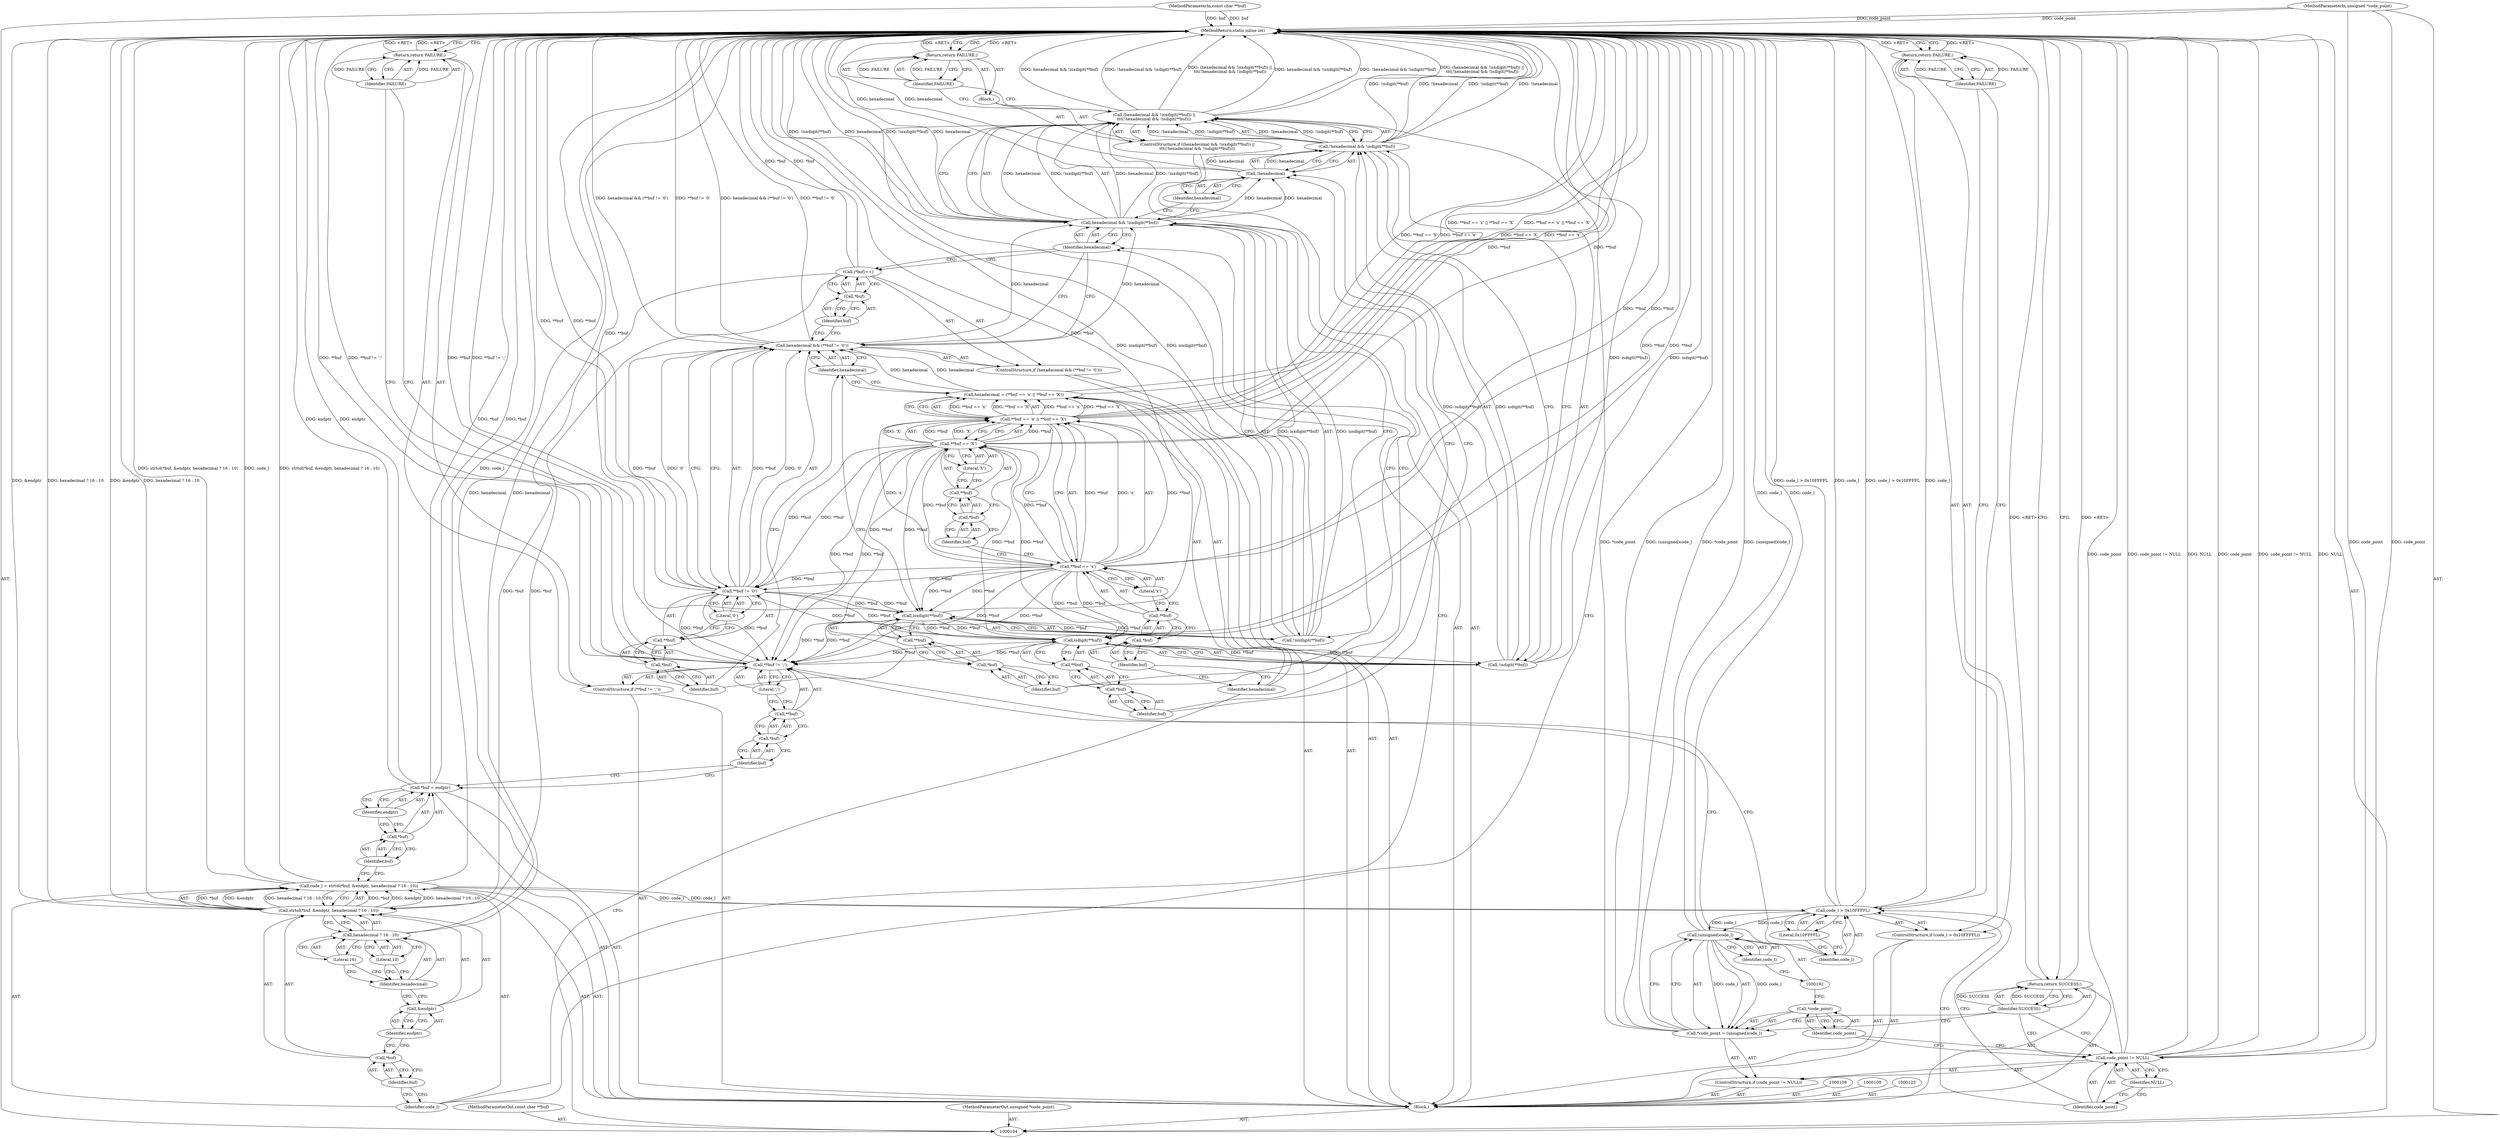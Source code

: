 digraph "0_php-src_0da8b8b801f9276359262f1ef8274c7812d3dfda?w=1_8" {
"1000196" [label="(MethodReturn,static inline int)"];
"1000105" [label="(MethodParameterIn,const char **buf)"];
"1000278" [label="(MethodParameterOut,const char **buf)"];
"1000106" [label="(MethodParameterIn,unsigned *code_point)"];
"1000279" [label="(MethodParameterOut,unsigned *code_point)"];
"1000135" [label="(ControlStructure,if ((hexadecimal && !isxdigit(**buf)) ||\n\t\t\t(!hexadecimal && !isdigit(**buf))))"];
"1000139" [label="(Call,!isxdigit(**buf))"];
"1000140" [label="(Call,isxdigit(**buf))"];
"1000141" [label="(Call,**buf)"];
"1000142" [label="(Call,*buf)"];
"1000143" [label="(Identifier,buf)"];
"1000136" [label="(Call,(hexadecimal && !isxdigit(**buf)) ||\n\t\t\t(!hexadecimal && !isdigit(**buf)))"];
"1000137" [label="(Call,hexadecimal && !isxdigit(**buf))"];
"1000138" [label="(Identifier,hexadecimal)"];
"1000147" [label="(Call,!isdigit(**buf))"];
"1000148" [label="(Call,isdigit(**buf))"];
"1000149" [label="(Call,**buf)"];
"1000150" [label="(Call,*buf)"];
"1000151" [label="(Identifier,buf)"];
"1000152" [label="(Block,)"];
"1000144" [label="(Call,!hexadecimal && !isdigit(**buf))"];
"1000145" [label="(Call,!hexadecimal)"];
"1000146" [label="(Identifier,hexadecimal)"];
"1000153" [label="(Return,return FAILURE;)"];
"1000154" [label="(Identifier,FAILURE)"];
"1000155" [label="(Call,code_l = strtol(*buf, &endptr, hexadecimal ? 16 : 10))"];
"1000156" [label="(Identifier,code_l)"];
"1000157" [label="(Call,strtol(*buf, &endptr, hexadecimal ? 16 : 10))"];
"1000158" [label="(Call,*buf)"];
"1000159" [label="(Identifier,buf)"];
"1000160" [label="(Call,&endptr)"];
"1000161" [label="(Identifier,endptr)"];
"1000162" [label="(Call,hexadecimal ? 16 : 10)"];
"1000163" [label="(Identifier,hexadecimal)"];
"1000164" [label="(Literal,16)"];
"1000165" [label="(Literal,10)"];
"1000166" [label="(Call,*buf = endptr)"];
"1000167" [label="(Call,*buf)"];
"1000168" [label="(Identifier,buf)"];
"1000169" [label="(Identifier,endptr)"];
"1000107" [label="(Block,)"];
"1000170" [label="(ControlStructure,if (**buf != ';'))"];
"1000175" [label="(Literal,';')"];
"1000171" [label="(Call,**buf != ';')"];
"1000172" [label="(Call,**buf)"];
"1000173" [label="(Call,*buf)"];
"1000174" [label="(Identifier,buf)"];
"1000176" [label="(Return,return FAILURE;)"];
"1000177" [label="(Identifier,FAILURE)"];
"1000178" [label="(ControlStructure,if (code_l > 0x10FFFFL))"];
"1000181" [label="(Literal,0x10FFFFL)"];
"1000179" [label="(Call,code_l > 0x10FFFFL)"];
"1000180" [label="(Identifier,code_l)"];
"1000182" [label="(Return,return FAILURE;)"];
"1000183" [label="(Identifier,FAILURE)"];
"1000184" [label="(ControlStructure,if (code_point != NULL))"];
"1000187" [label="(Identifier,NULL)"];
"1000185" [label="(Call,code_point != NULL)"];
"1000186" [label="(Identifier,code_point)"];
"1000191" [label="(Call,(unsigned)code_l)"];
"1000188" [label="(Call,*code_point = (unsigned)code_l)"];
"1000189" [label="(Call,*code_point)"];
"1000193" [label="(Identifier,code_l)"];
"1000190" [label="(Identifier,code_point)"];
"1000194" [label="(Return,return SUCCESS;)"];
"1000195" [label="(Identifier,SUCCESS)"];
"1000112" [label="(Call,**buf == 'x' || **buf == 'X')"];
"1000113" [label="(Call,**buf == 'x')"];
"1000114" [label="(Call,**buf)"];
"1000115" [label="(Call,*buf)"];
"1000116" [label="(Identifier,buf)"];
"1000117" [label="(Literal,'x')"];
"1000118" [label="(Call,**buf == 'X')"];
"1000119" [label="(Call,**buf)"];
"1000120" [label="(Call,*buf)"];
"1000121" [label="(Identifier,buf)"];
"1000122" [label="(Literal,'X')"];
"1000110" [label="(Call,hexadecimal = (**buf == 'x' || **buf == 'X'))"];
"1000111" [label="(Identifier,hexadecimal)"];
"1000124" [label="(ControlStructure,if (hexadecimal && (**buf != '\0')))"];
"1000127" [label="(Call,**buf != '\0')"];
"1000128" [label="(Call,**buf)"];
"1000129" [label="(Call,*buf)"];
"1000130" [label="(Identifier,buf)"];
"1000131" [label="(Literal,'\0')"];
"1000125" [label="(Call,hexadecimal && (**buf != '\0'))"];
"1000126" [label="(Identifier,hexadecimal)"];
"1000132" [label="(Call,(*buf)++)"];
"1000133" [label="(Call,*buf)"];
"1000134" [label="(Identifier,buf)"];
"1000196" -> "1000104"  [label="AST: "];
"1000196" -> "1000153"  [label="CFG: "];
"1000196" -> "1000176"  [label="CFG: "];
"1000196" -> "1000182"  [label="CFG: "];
"1000196" -> "1000194"  [label="CFG: "];
"1000153" -> "1000196"  [label="DDG: <RET>"];
"1000194" -> "1000196"  [label="DDG: <RET>"];
"1000185" -> "1000196"  [label="DDG: code_point"];
"1000185" -> "1000196"  [label="DDG: code_point != NULL"];
"1000185" -> "1000196"  [label="DDG: NULL"];
"1000125" -> "1000196"  [label="DDG: hexadecimal && (**buf != '\0')"];
"1000125" -> "1000196"  [label="DDG: **buf != '\0'"];
"1000166" -> "1000196"  [label="DDG: endptr"];
"1000166" -> "1000196"  [label="DDG: *buf"];
"1000155" -> "1000196"  [label="DDG: strtol(*buf, &endptr, hexadecimal ? 16 : 10)"];
"1000155" -> "1000196"  [label="DDG: code_l"];
"1000179" -> "1000196"  [label="DDG: code_l > 0x10FFFFL"];
"1000179" -> "1000196"  [label="DDG: code_l"];
"1000105" -> "1000196"  [label="DDG: buf"];
"1000112" -> "1000196"  [label="DDG: **buf == 'X'"];
"1000112" -> "1000196"  [label="DDG: **buf == 'x'"];
"1000118" -> "1000196"  [label="DDG: **buf"];
"1000144" -> "1000196"  [label="DDG: !isdigit(**buf)"];
"1000144" -> "1000196"  [label="DDG: !hexadecimal"];
"1000171" -> "1000196"  [label="DDG: **buf"];
"1000171" -> "1000196"  [label="DDG: **buf != ';'"];
"1000113" -> "1000196"  [label="DDG: **buf"];
"1000157" -> "1000196"  [label="DDG: &endptr"];
"1000157" -> "1000196"  [label="DDG: hexadecimal ? 16 : 10"];
"1000188" -> "1000196"  [label="DDG: *code_point"];
"1000188" -> "1000196"  [label="DDG: (unsigned)code_l"];
"1000140" -> "1000196"  [label="DDG: **buf"];
"1000137" -> "1000196"  [label="DDG: !isxdigit(**buf)"];
"1000137" -> "1000196"  [label="DDG: hexadecimal"];
"1000139" -> "1000196"  [label="DDG: isxdigit(**buf)"];
"1000136" -> "1000196"  [label="DDG: !hexadecimal && !isdigit(**buf)"];
"1000136" -> "1000196"  [label="DDG: (hexadecimal && !isxdigit(**buf)) ||\n\t\t\t(!hexadecimal && !isdigit(**buf))"];
"1000136" -> "1000196"  [label="DDG: hexadecimal && !isxdigit(**buf)"];
"1000148" -> "1000196"  [label="DDG: **buf"];
"1000147" -> "1000196"  [label="DDG: isdigit(**buf)"];
"1000132" -> "1000196"  [label="DDG: *buf"];
"1000110" -> "1000196"  [label="DDG: **buf == 'x' || **buf == 'X'"];
"1000191" -> "1000196"  [label="DDG: code_l"];
"1000127" -> "1000196"  [label="DDG: **buf"];
"1000162" -> "1000196"  [label="DDG: hexadecimal"];
"1000145" -> "1000196"  [label="DDG: hexadecimal"];
"1000106" -> "1000196"  [label="DDG: code_point"];
"1000182" -> "1000196"  [label="DDG: <RET>"];
"1000176" -> "1000196"  [label="DDG: <RET>"];
"1000105" -> "1000104"  [label="AST: "];
"1000105" -> "1000196"  [label="DDG: buf"];
"1000278" -> "1000104"  [label="AST: "];
"1000106" -> "1000104"  [label="AST: "];
"1000106" -> "1000196"  [label="DDG: code_point"];
"1000106" -> "1000185"  [label="DDG: code_point"];
"1000279" -> "1000104"  [label="AST: "];
"1000135" -> "1000107"  [label="AST: "];
"1000136" -> "1000135"  [label="AST: "];
"1000152" -> "1000135"  [label="AST: "];
"1000139" -> "1000137"  [label="AST: "];
"1000139" -> "1000140"  [label="CFG: "];
"1000140" -> "1000139"  [label="AST: "];
"1000137" -> "1000139"  [label="CFG: "];
"1000139" -> "1000196"  [label="DDG: isxdigit(**buf)"];
"1000139" -> "1000137"  [label="DDG: isxdigit(**buf)"];
"1000140" -> "1000139"  [label="DDG: **buf"];
"1000140" -> "1000139"  [label="AST: "];
"1000140" -> "1000141"  [label="CFG: "];
"1000141" -> "1000140"  [label="AST: "];
"1000139" -> "1000140"  [label="CFG: "];
"1000140" -> "1000196"  [label="DDG: **buf"];
"1000140" -> "1000139"  [label="DDG: **buf"];
"1000113" -> "1000140"  [label="DDG: **buf"];
"1000127" -> "1000140"  [label="DDG: **buf"];
"1000118" -> "1000140"  [label="DDG: **buf"];
"1000140" -> "1000148"  [label="DDG: **buf"];
"1000140" -> "1000171"  [label="DDG: **buf"];
"1000141" -> "1000140"  [label="AST: "];
"1000141" -> "1000142"  [label="CFG: "];
"1000142" -> "1000141"  [label="AST: "];
"1000140" -> "1000141"  [label="CFG: "];
"1000142" -> "1000141"  [label="AST: "];
"1000142" -> "1000143"  [label="CFG: "];
"1000143" -> "1000142"  [label="AST: "];
"1000141" -> "1000142"  [label="CFG: "];
"1000143" -> "1000142"  [label="AST: "];
"1000143" -> "1000138"  [label="CFG: "];
"1000142" -> "1000143"  [label="CFG: "];
"1000136" -> "1000135"  [label="AST: "];
"1000136" -> "1000137"  [label="CFG: "];
"1000136" -> "1000144"  [label="CFG: "];
"1000137" -> "1000136"  [label="AST: "];
"1000144" -> "1000136"  [label="AST: "];
"1000154" -> "1000136"  [label="CFG: "];
"1000156" -> "1000136"  [label="CFG: "];
"1000136" -> "1000196"  [label="DDG: !hexadecimal && !isdigit(**buf)"];
"1000136" -> "1000196"  [label="DDG: (hexadecimal && !isxdigit(**buf)) ||\n\t\t\t(!hexadecimal && !isdigit(**buf))"];
"1000136" -> "1000196"  [label="DDG: hexadecimal && !isxdigit(**buf)"];
"1000137" -> "1000136"  [label="DDG: hexadecimal"];
"1000137" -> "1000136"  [label="DDG: !isxdigit(**buf)"];
"1000144" -> "1000136"  [label="DDG: !hexadecimal"];
"1000144" -> "1000136"  [label="DDG: !isdigit(**buf)"];
"1000137" -> "1000136"  [label="AST: "];
"1000137" -> "1000138"  [label="CFG: "];
"1000137" -> "1000139"  [label="CFG: "];
"1000138" -> "1000137"  [label="AST: "];
"1000139" -> "1000137"  [label="AST: "];
"1000146" -> "1000137"  [label="CFG: "];
"1000136" -> "1000137"  [label="CFG: "];
"1000137" -> "1000196"  [label="DDG: !isxdigit(**buf)"];
"1000137" -> "1000196"  [label="DDG: hexadecimal"];
"1000137" -> "1000136"  [label="DDG: hexadecimal"];
"1000137" -> "1000136"  [label="DDG: !isxdigit(**buf)"];
"1000125" -> "1000137"  [label="DDG: hexadecimal"];
"1000139" -> "1000137"  [label="DDG: isxdigit(**buf)"];
"1000137" -> "1000145"  [label="DDG: hexadecimal"];
"1000138" -> "1000137"  [label="AST: "];
"1000138" -> "1000132"  [label="CFG: "];
"1000138" -> "1000125"  [label="CFG: "];
"1000143" -> "1000138"  [label="CFG: "];
"1000137" -> "1000138"  [label="CFG: "];
"1000147" -> "1000144"  [label="AST: "];
"1000147" -> "1000148"  [label="CFG: "];
"1000148" -> "1000147"  [label="AST: "];
"1000144" -> "1000147"  [label="CFG: "];
"1000147" -> "1000196"  [label="DDG: isdigit(**buf)"];
"1000147" -> "1000144"  [label="DDG: isdigit(**buf)"];
"1000148" -> "1000147"  [label="DDG: **buf"];
"1000148" -> "1000147"  [label="AST: "];
"1000148" -> "1000149"  [label="CFG: "];
"1000149" -> "1000148"  [label="AST: "];
"1000147" -> "1000148"  [label="CFG: "];
"1000148" -> "1000196"  [label="DDG: **buf"];
"1000148" -> "1000147"  [label="DDG: **buf"];
"1000113" -> "1000148"  [label="DDG: **buf"];
"1000140" -> "1000148"  [label="DDG: **buf"];
"1000127" -> "1000148"  [label="DDG: **buf"];
"1000118" -> "1000148"  [label="DDG: **buf"];
"1000148" -> "1000171"  [label="DDG: **buf"];
"1000149" -> "1000148"  [label="AST: "];
"1000149" -> "1000150"  [label="CFG: "];
"1000150" -> "1000149"  [label="AST: "];
"1000148" -> "1000149"  [label="CFG: "];
"1000150" -> "1000149"  [label="AST: "];
"1000150" -> "1000151"  [label="CFG: "];
"1000151" -> "1000150"  [label="AST: "];
"1000149" -> "1000150"  [label="CFG: "];
"1000151" -> "1000150"  [label="AST: "];
"1000151" -> "1000145"  [label="CFG: "];
"1000150" -> "1000151"  [label="CFG: "];
"1000152" -> "1000135"  [label="AST: "];
"1000153" -> "1000152"  [label="AST: "];
"1000144" -> "1000136"  [label="AST: "];
"1000144" -> "1000145"  [label="CFG: "];
"1000144" -> "1000147"  [label="CFG: "];
"1000145" -> "1000144"  [label="AST: "];
"1000147" -> "1000144"  [label="AST: "];
"1000136" -> "1000144"  [label="CFG: "];
"1000144" -> "1000196"  [label="DDG: !isdigit(**buf)"];
"1000144" -> "1000196"  [label="DDG: !hexadecimal"];
"1000144" -> "1000136"  [label="DDG: !hexadecimal"];
"1000144" -> "1000136"  [label="DDG: !isdigit(**buf)"];
"1000145" -> "1000144"  [label="DDG: hexadecimal"];
"1000147" -> "1000144"  [label="DDG: isdigit(**buf)"];
"1000145" -> "1000144"  [label="AST: "];
"1000145" -> "1000146"  [label="CFG: "];
"1000146" -> "1000145"  [label="AST: "];
"1000151" -> "1000145"  [label="CFG: "];
"1000144" -> "1000145"  [label="CFG: "];
"1000145" -> "1000196"  [label="DDG: hexadecimal"];
"1000145" -> "1000144"  [label="DDG: hexadecimal"];
"1000137" -> "1000145"  [label="DDG: hexadecimal"];
"1000146" -> "1000145"  [label="AST: "];
"1000146" -> "1000137"  [label="CFG: "];
"1000145" -> "1000146"  [label="CFG: "];
"1000153" -> "1000152"  [label="AST: "];
"1000153" -> "1000154"  [label="CFG: "];
"1000154" -> "1000153"  [label="AST: "];
"1000196" -> "1000153"  [label="CFG: "];
"1000153" -> "1000196"  [label="DDG: <RET>"];
"1000154" -> "1000153"  [label="DDG: FAILURE"];
"1000154" -> "1000153"  [label="AST: "];
"1000154" -> "1000136"  [label="CFG: "];
"1000153" -> "1000154"  [label="CFG: "];
"1000154" -> "1000153"  [label="DDG: FAILURE"];
"1000155" -> "1000107"  [label="AST: "];
"1000155" -> "1000157"  [label="CFG: "];
"1000156" -> "1000155"  [label="AST: "];
"1000157" -> "1000155"  [label="AST: "];
"1000168" -> "1000155"  [label="CFG: "];
"1000155" -> "1000196"  [label="DDG: strtol(*buf, &endptr, hexadecimal ? 16 : 10)"];
"1000155" -> "1000196"  [label="DDG: code_l"];
"1000157" -> "1000155"  [label="DDG: *buf"];
"1000157" -> "1000155"  [label="DDG: &endptr"];
"1000157" -> "1000155"  [label="DDG: hexadecimal ? 16 : 10"];
"1000155" -> "1000179"  [label="DDG: code_l"];
"1000156" -> "1000155"  [label="AST: "];
"1000156" -> "1000136"  [label="CFG: "];
"1000159" -> "1000156"  [label="CFG: "];
"1000157" -> "1000155"  [label="AST: "];
"1000157" -> "1000162"  [label="CFG: "];
"1000158" -> "1000157"  [label="AST: "];
"1000160" -> "1000157"  [label="AST: "];
"1000162" -> "1000157"  [label="AST: "];
"1000155" -> "1000157"  [label="CFG: "];
"1000157" -> "1000196"  [label="DDG: &endptr"];
"1000157" -> "1000196"  [label="DDG: hexadecimal ? 16 : 10"];
"1000157" -> "1000155"  [label="DDG: *buf"];
"1000157" -> "1000155"  [label="DDG: &endptr"];
"1000157" -> "1000155"  [label="DDG: hexadecimal ? 16 : 10"];
"1000132" -> "1000157"  [label="DDG: *buf"];
"1000158" -> "1000157"  [label="AST: "];
"1000158" -> "1000159"  [label="CFG: "];
"1000159" -> "1000158"  [label="AST: "];
"1000161" -> "1000158"  [label="CFG: "];
"1000159" -> "1000158"  [label="AST: "];
"1000159" -> "1000156"  [label="CFG: "];
"1000158" -> "1000159"  [label="CFG: "];
"1000160" -> "1000157"  [label="AST: "];
"1000160" -> "1000161"  [label="CFG: "];
"1000161" -> "1000160"  [label="AST: "];
"1000163" -> "1000160"  [label="CFG: "];
"1000161" -> "1000160"  [label="AST: "];
"1000161" -> "1000158"  [label="CFG: "];
"1000160" -> "1000161"  [label="CFG: "];
"1000162" -> "1000157"  [label="AST: "];
"1000162" -> "1000164"  [label="CFG: "];
"1000162" -> "1000165"  [label="CFG: "];
"1000163" -> "1000162"  [label="AST: "];
"1000164" -> "1000162"  [label="AST: "];
"1000165" -> "1000162"  [label="AST: "];
"1000157" -> "1000162"  [label="CFG: "];
"1000162" -> "1000196"  [label="DDG: hexadecimal"];
"1000163" -> "1000162"  [label="AST: "];
"1000163" -> "1000160"  [label="CFG: "];
"1000164" -> "1000163"  [label="CFG: "];
"1000165" -> "1000163"  [label="CFG: "];
"1000164" -> "1000162"  [label="AST: "];
"1000164" -> "1000163"  [label="CFG: "];
"1000162" -> "1000164"  [label="CFG: "];
"1000165" -> "1000162"  [label="AST: "];
"1000165" -> "1000163"  [label="CFG: "];
"1000162" -> "1000165"  [label="CFG: "];
"1000166" -> "1000107"  [label="AST: "];
"1000166" -> "1000169"  [label="CFG: "];
"1000167" -> "1000166"  [label="AST: "];
"1000169" -> "1000166"  [label="AST: "];
"1000174" -> "1000166"  [label="CFG: "];
"1000166" -> "1000196"  [label="DDG: endptr"];
"1000166" -> "1000196"  [label="DDG: *buf"];
"1000167" -> "1000166"  [label="AST: "];
"1000167" -> "1000168"  [label="CFG: "];
"1000168" -> "1000167"  [label="AST: "];
"1000169" -> "1000167"  [label="CFG: "];
"1000168" -> "1000167"  [label="AST: "];
"1000168" -> "1000155"  [label="CFG: "];
"1000167" -> "1000168"  [label="CFG: "];
"1000169" -> "1000166"  [label="AST: "];
"1000169" -> "1000167"  [label="CFG: "];
"1000166" -> "1000169"  [label="CFG: "];
"1000107" -> "1000104"  [label="AST: "];
"1000108" -> "1000107"  [label="AST: "];
"1000109" -> "1000107"  [label="AST: "];
"1000110" -> "1000107"  [label="AST: "];
"1000123" -> "1000107"  [label="AST: "];
"1000124" -> "1000107"  [label="AST: "];
"1000135" -> "1000107"  [label="AST: "];
"1000155" -> "1000107"  [label="AST: "];
"1000166" -> "1000107"  [label="AST: "];
"1000170" -> "1000107"  [label="AST: "];
"1000178" -> "1000107"  [label="AST: "];
"1000184" -> "1000107"  [label="AST: "];
"1000194" -> "1000107"  [label="AST: "];
"1000170" -> "1000107"  [label="AST: "];
"1000171" -> "1000170"  [label="AST: "];
"1000176" -> "1000170"  [label="AST: "];
"1000175" -> "1000171"  [label="AST: "];
"1000175" -> "1000172"  [label="CFG: "];
"1000171" -> "1000175"  [label="CFG: "];
"1000171" -> "1000170"  [label="AST: "];
"1000171" -> "1000175"  [label="CFG: "];
"1000172" -> "1000171"  [label="AST: "];
"1000175" -> "1000171"  [label="AST: "];
"1000177" -> "1000171"  [label="CFG: "];
"1000180" -> "1000171"  [label="CFG: "];
"1000171" -> "1000196"  [label="DDG: **buf"];
"1000171" -> "1000196"  [label="DDG: **buf != ';'"];
"1000113" -> "1000171"  [label="DDG: **buf"];
"1000140" -> "1000171"  [label="DDG: **buf"];
"1000148" -> "1000171"  [label="DDG: **buf"];
"1000127" -> "1000171"  [label="DDG: **buf"];
"1000118" -> "1000171"  [label="DDG: **buf"];
"1000172" -> "1000171"  [label="AST: "];
"1000172" -> "1000173"  [label="CFG: "];
"1000173" -> "1000172"  [label="AST: "];
"1000175" -> "1000172"  [label="CFG: "];
"1000173" -> "1000172"  [label="AST: "];
"1000173" -> "1000174"  [label="CFG: "];
"1000174" -> "1000173"  [label="AST: "];
"1000172" -> "1000173"  [label="CFG: "];
"1000174" -> "1000173"  [label="AST: "];
"1000174" -> "1000166"  [label="CFG: "];
"1000173" -> "1000174"  [label="CFG: "];
"1000176" -> "1000170"  [label="AST: "];
"1000176" -> "1000177"  [label="CFG: "];
"1000177" -> "1000176"  [label="AST: "];
"1000196" -> "1000176"  [label="CFG: "];
"1000176" -> "1000196"  [label="DDG: <RET>"];
"1000177" -> "1000176"  [label="DDG: FAILURE"];
"1000177" -> "1000176"  [label="AST: "];
"1000177" -> "1000171"  [label="CFG: "];
"1000176" -> "1000177"  [label="CFG: "];
"1000177" -> "1000176"  [label="DDG: FAILURE"];
"1000178" -> "1000107"  [label="AST: "];
"1000179" -> "1000178"  [label="AST: "];
"1000182" -> "1000178"  [label="AST: "];
"1000181" -> "1000179"  [label="AST: "];
"1000181" -> "1000180"  [label="CFG: "];
"1000179" -> "1000181"  [label="CFG: "];
"1000179" -> "1000178"  [label="AST: "];
"1000179" -> "1000181"  [label="CFG: "];
"1000180" -> "1000179"  [label="AST: "];
"1000181" -> "1000179"  [label="AST: "];
"1000183" -> "1000179"  [label="CFG: "];
"1000186" -> "1000179"  [label="CFG: "];
"1000179" -> "1000196"  [label="DDG: code_l > 0x10FFFFL"];
"1000179" -> "1000196"  [label="DDG: code_l"];
"1000155" -> "1000179"  [label="DDG: code_l"];
"1000179" -> "1000191"  [label="DDG: code_l"];
"1000180" -> "1000179"  [label="AST: "];
"1000180" -> "1000171"  [label="CFG: "];
"1000181" -> "1000180"  [label="CFG: "];
"1000182" -> "1000178"  [label="AST: "];
"1000182" -> "1000183"  [label="CFG: "];
"1000183" -> "1000182"  [label="AST: "];
"1000196" -> "1000182"  [label="CFG: "];
"1000182" -> "1000196"  [label="DDG: <RET>"];
"1000183" -> "1000182"  [label="DDG: FAILURE"];
"1000183" -> "1000182"  [label="AST: "];
"1000183" -> "1000179"  [label="CFG: "];
"1000182" -> "1000183"  [label="CFG: "];
"1000183" -> "1000182"  [label="DDG: FAILURE"];
"1000184" -> "1000107"  [label="AST: "];
"1000185" -> "1000184"  [label="AST: "];
"1000188" -> "1000184"  [label="AST: "];
"1000187" -> "1000185"  [label="AST: "];
"1000187" -> "1000186"  [label="CFG: "];
"1000185" -> "1000187"  [label="CFG: "];
"1000185" -> "1000184"  [label="AST: "];
"1000185" -> "1000187"  [label="CFG: "];
"1000186" -> "1000185"  [label="AST: "];
"1000187" -> "1000185"  [label="AST: "];
"1000190" -> "1000185"  [label="CFG: "];
"1000195" -> "1000185"  [label="CFG: "];
"1000185" -> "1000196"  [label="DDG: code_point"];
"1000185" -> "1000196"  [label="DDG: code_point != NULL"];
"1000185" -> "1000196"  [label="DDG: NULL"];
"1000106" -> "1000185"  [label="DDG: code_point"];
"1000186" -> "1000185"  [label="AST: "];
"1000186" -> "1000179"  [label="CFG: "];
"1000187" -> "1000186"  [label="CFG: "];
"1000191" -> "1000188"  [label="AST: "];
"1000191" -> "1000193"  [label="CFG: "];
"1000192" -> "1000191"  [label="AST: "];
"1000193" -> "1000191"  [label="AST: "];
"1000188" -> "1000191"  [label="CFG: "];
"1000191" -> "1000196"  [label="DDG: code_l"];
"1000191" -> "1000188"  [label="DDG: code_l"];
"1000179" -> "1000191"  [label="DDG: code_l"];
"1000188" -> "1000184"  [label="AST: "];
"1000188" -> "1000191"  [label="CFG: "];
"1000189" -> "1000188"  [label="AST: "];
"1000191" -> "1000188"  [label="AST: "];
"1000195" -> "1000188"  [label="CFG: "];
"1000188" -> "1000196"  [label="DDG: *code_point"];
"1000188" -> "1000196"  [label="DDG: (unsigned)code_l"];
"1000191" -> "1000188"  [label="DDG: code_l"];
"1000189" -> "1000188"  [label="AST: "];
"1000189" -> "1000190"  [label="CFG: "];
"1000190" -> "1000189"  [label="AST: "];
"1000192" -> "1000189"  [label="CFG: "];
"1000193" -> "1000191"  [label="AST: "];
"1000193" -> "1000192"  [label="CFG: "];
"1000191" -> "1000193"  [label="CFG: "];
"1000190" -> "1000189"  [label="AST: "];
"1000190" -> "1000185"  [label="CFG: "];
"1000189" -> "1000190"  [label="CFG: "];
"1000194" -> "1000107"  [label="AST: "];
"1000194" -> "1000195"  [label="CFG: "];
"1000195" -> "1000194"  [label="AST: "];
"1000196" -> "1000194"  [label="CFG: "];
"1000194" -> "1000196"  [label="DDG: <RET>"];
"1000195" -> "1000194"  [label="DDG: SUCCESS"];
"1000195" -> "1000194"  [label="AST: "];
"1000195" -> "1000188"  [label="CFG: "];
"1000195" -> "1000185"  [label="CFG: "];
"1000194" -> "1000195"  [label="CFG: "];
"1000195" -> "1000194"  [label="DDG: SUCCESS"];
"1000112" -> "1000110"  [label="AST: "];
"1000112" -> "1000113"  [label="CFG: "];
"1000112" -> "1000118"  [label="CFG: "];
"1000113" -> "1000112"  [label="AST: "];
"1000118" -> "1000112"  [label="AST: "];
"1000110" -> "1000112"  [label="CFG: "];
"1000112" -> "1000196"  [label="DDG: **buf == 'X'"];
"1000112" -> "1000196"  [label="DDG: **buf == 'x'"];
"1000112" -> "1000110"  [label="DDG: **buf == 'x'"];
"1000112" -> "1000110"  [label="DDG: **buf == 'X'"];
"1000113" -> "1000112"  [label="DDG: **buf"];
"1000113" -> "1000112"  [label="DDG: 'x'"];
"1000118" -> "1000112"  [label="DDG: **buf"];
"1000118" -> "1000112"  [label="DDG: 'X'"];
"1000113" -> "1000112"  [label="AST: "];
"1000113" -> "1000117"  [label="CFG: "];
"1000114" -> "1000113"  [label="AST: "];
"1000117" -> "1000113"  [label="AST: "];
"1000121" -> "1000113"  [label="CFG: "];
"1000112" -> "1000113"  [label="CFG: "];
"1000113" -> "1000196"  [label="DDG: **buf"];
"1000113" -> "1000112"  [label="DDG: **buf"];
"1000113" -> "1000112"  [label="DDG: 'x'"];
"1000113" -> "1000118"  [label="DDG: **buf"];
"1000113" -> "1000127"  [label="DDG: **buf"];
"1000113" -> "1000140"  [label="DDG: **buf"];
"1000113" -> "1000148"  [label="DDG: **buf"];
"1000113" -> "1000171"  [label="DDG: **buf"];
"1000114" -> "1000113"  [label="AST: "];
"1000114" -> "1000115"  [label="CFG: "];
"1000115" -> "1000114"  [label="AST: "];
"1000117" -> "1000114"  [label="CFG: "];
"1000115" -> "1000114"  [label="AST: "];
"1000115" -> "1000116"  [label="CFG: "];
"1000116" -> "1000115"  [label="AST: "];
"1000114" -> "1000115"  [label="CFG: "];
"1000116" -> "1000115"  [label="AST: "];
"1000116" -> "1000111"  [label="CFG: "];
"1000115" -> "1000116"  [label="CFG: "];
"1000117" -> "1000113"  [label="AST: "];
"1000117" -> "1000114"  [label="CFG: "];
"1000113" -> "1000117"  [label="CFG: "];
"1000118" -> "1000112"  [label="AST: "];
"1000118" -> "1000122"  [label="CFG: "];
"1000119" -> "1000118"  [label="AST: "];
"1000122" -> "1000118"  [label="AST: "];
"1000112" -> "1000118"  [label="CFG: "];
"1000118" -> "1000196"  [label="DDG: **buf"];
"1000118" -> "1000112"  [label="DDG: **buf"];
"1000118" -> "1000112"  [label="DDG: 'X'"];
"1000113" -> "1000118"  [label="DDG: **buf"];
"1000118" -> "1000127"  [label="DDG: **buf"];
"1000118" -> "1000140"  [label="DDG: **buf"];
"1000118" -> "1000148"  [label="DDG: **buf"];
"1000118" -> "1000171"  [label="DDG: **buf"];
"1000119" -> "1000118"  [label="AST: "];
"1000119" -> "1000120"  [label="CFG: "];
"1000120" -> "1000119"  [label="AST: "];
"1000122" -> "1000119"  [label="CFG: "];
"1000120" -> "1000119"  [label="AST: "];
"1000120" -> "1000121"  [label="CFG: "];
"1000121" -> "1000120"  [label="AST: "];
"1000119" -> "1000120"  [label="CFG: "];
"1000121" -> "1000120"  [label="AST: "];
"1000121" -> "1000113"  [label="CFG: "];
"1000120" -> "1000121"  [label="CFG: "];
"1000122" -> "1000118"  [label="AST: "];
"1000122" -> "1000119"  [label="CFG: "];
"1000118" -> "1000122"  [label="CFG: "];
"1000110" -> "1000107"  [label="AST: "];
"1000110" -> "1000112"  [label="CFG: "];
"1000111" -> "1000110"  [label="AST: "];
"1000112" -> "1000110"  [label="AST: "];
"1000126" -> "1000110"  [label="CFG: "];
"1000110" -> "1000196"  [label="DDG: **buf == 'x' || **buf == 'X'"];
"1000112" -> "1000110"  [label="DDG: **buf == 'x'"];
"1000112" -> "1000110"  [label="DDG: **buf == 'X'"];
"1000110" -> "1000125"  [label="DDG: hexadecimal"];
"1000111" -> "1000110"  [label="AST: "];
"1000111" -> "1000104"  [label="CFG: "];
"1000116" -> "1000111"  [label="CFG: "];
"1000124" -> "1000107"  [label="AST: "];
"1000125" -> "1000124"  [label="AST: "];
"1000132" -> "1000124"  [label="AST: "];
"1000127" -> "1000125"  [label="AST: "];
"1000127" -> "1000131"  [label="CFG: "];
"1000128" -> "1000127"  [label="AST: "];
"1000131" -> "1000127"  [label="AST: "];
"1000125" -> "1000127"  [label="CFG: "];
"1000127" -> "1000196"  [label="DDG: **buf"];
"1000127" -> "1000125"  [label="DDG: **buf"];
"1000127" -> "1000125"  [label="DDG: '\0'"];
"1000113" -> "1000127"  [label="DDG: **buf"];
"1000118" -> "1000127"  [label="DDG: **buf"];
"1000127" -> "1000140"  [label="DDG: **buf"];
"1000127" -> "1000148"  [label="DDG: **buf"];
"1000127" -> "1000171"  [label="DDG: **buf"];
"1000128" -> "1000127"  [label="AST: "];
"1000128" -> "1000129"  [label="CFG: "];
"1000129" -> "1000128"  [label="AST: "];
"1000131" -> "1000128"  [label="CFG: "];
"1000129" -> "1000128"  [label="AST: "];
"1000129" -> "1000130"  [label="CFG: "];
"1000130" -> "1000129"  [label="AST: "];
"1000128" -> "1000129"  [label="CFG: "];
"1000130" -> "1000129"  [label="AST: "];
"1000130" -> "1000126"  [label="CFG: "];
"1000129" -> "1000130"  [label="CFG: "];
"1000131" -> "1000127"  [label="AST: "];
"1000131" -> "1000128"  [label="CFG: "];
"1000127" -> "1000131"  [label="CFG: "];
"1000125" -> "1000124"  [label="AST: "];
"1000125" -> "1000126"  [label="CFG: "];
"1000125" -> "1000127"  [label="CFG: "];
"1000126" -> "1000125"  [label="AST: "];
"1000127" -> "1000125"  [label="AST: "];
"1000134" -> "1000125"  [label="CFG: "];
"1000138" -> "1000125"  [label="CFG: "];
"1000125" -> "1000196"  [label="DDG: hexadecimal && (**buf != '\0')"];
"1000125" -> "1000196"  [label="DDG: **buf != '\0'"];
"1000110" -> "1000125"  [label="DDG: hexadecimal"];
"1000127" -> "1000125"  [label="DDG: **buf"];
"1000127" -> "1000125"  [label="DDG: '\0'"];
"1000125" -> "1000137"  [label="DDG: hexadecimal"];
"1000126" -> "1000125"  [label="AST: "];
"1000126" -> "1000110"  [label="CFG: "];
"1000130" -> "1000126"  [label="CFG: "];
"1000125" -> "1000126"  [label="CFG: "];
"1000132" -> "1000124"  [label="AST: "];
"1000132" -> "1000133"  [label="CFG: "];
"1000133" -> "1000132"  [label="AST: "];
"1000138" -> "1000132"  [label="CFG: "];
"1000132" -> "1000196"  [label="DDG: *buf"];
"1000132" -> "1000157"  [label="DDG: *buf"];
"1000133" -> "1000132"  [label="AST: "];
"1000133" -> "1000134"  [label="CFG: "];
"1000134" -> "1000133"  [label="AST: "];
"1000132" -> "1000133"  [label="CFG: "];
"1000134" -> "1000133"  [label="AST: "];
"1000134" -> "1000125"  [label="CFG: "];
"1000133" -> "1000134"  [label="CFG: "];
}
